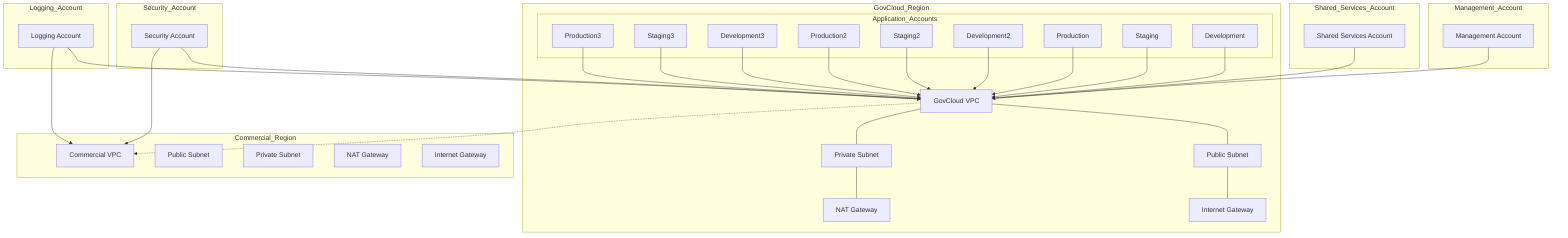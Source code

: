 graph TD
    subgraph Management_Account
        mgmt_account[Management Account]
    end

    subgraph Shared_Services_Account
        shared_services_account[Shared Services Account]
    end

    subgraph Security_Account
        security_account[Security Account]
    end

    subgraph Logging_Account
        logging_account[Logging Account]
    end

    subgraph GovCloud_Region
        govcloud_vpc[GovCloud VPC]
        govcloud_public_subnet[Public Subnet]
        govcloud_private_subnet[Private Subnet]
        govcloud_nat_gateway[NAT Gateway]
        govcloud_internet_gateway[Internet Gateway]
      subgraph Application_Accounts
         Development[Development]
         Staging[Staging]
         Production[Production]

         Development2[Development2]
         Staging2[Staging2]
         Production2[Production2]

         Development3[Development3]
         Staging3[Staging3]
         Production3[Production3]
      end
    end

    subgraph Commercial_Region
        commercial_vpc[Commercial VPC]
        commercial_public_subnet[Public Subnet]
        commercial_private_subnet[Private Subnet]
        commercial_nat_gateway[NAT Gateway]
        commercial_internet_gateway[Internet Gateway]
    end

    govcloud_vpc --- govcloud_public_subnet
    govcloud_vpc --- govcloud_private_subnet
    govcloud_public_subnet --- govcloud_internet_gateway
    govcloud_private_subnet --- govcloud_nat_gateway

    mgmt_account --> govcloud_vpc
    shared_services_account --> govcloud_vpc
    Development --> govcloud_vpc
    Staging --> govcloud_vpc
    Production --> govcloud_vpc
    Development2 --> govcloud_vpc
    Staging2 --> govcloud_vpc
    Production2 --> govcloud_vpc
    Development3 --> govcloud_vpc
    Staging3 --> govcloud_vpc
    Production3 --> govcloud_vpc
    security_account --> govcloud_vpc
    security_account --> commercial_vpc
    logging_account --> govcloud_vpc
    logging_account --> commercial_vpc

    govcloud_vpc -.-> commercial_vpc